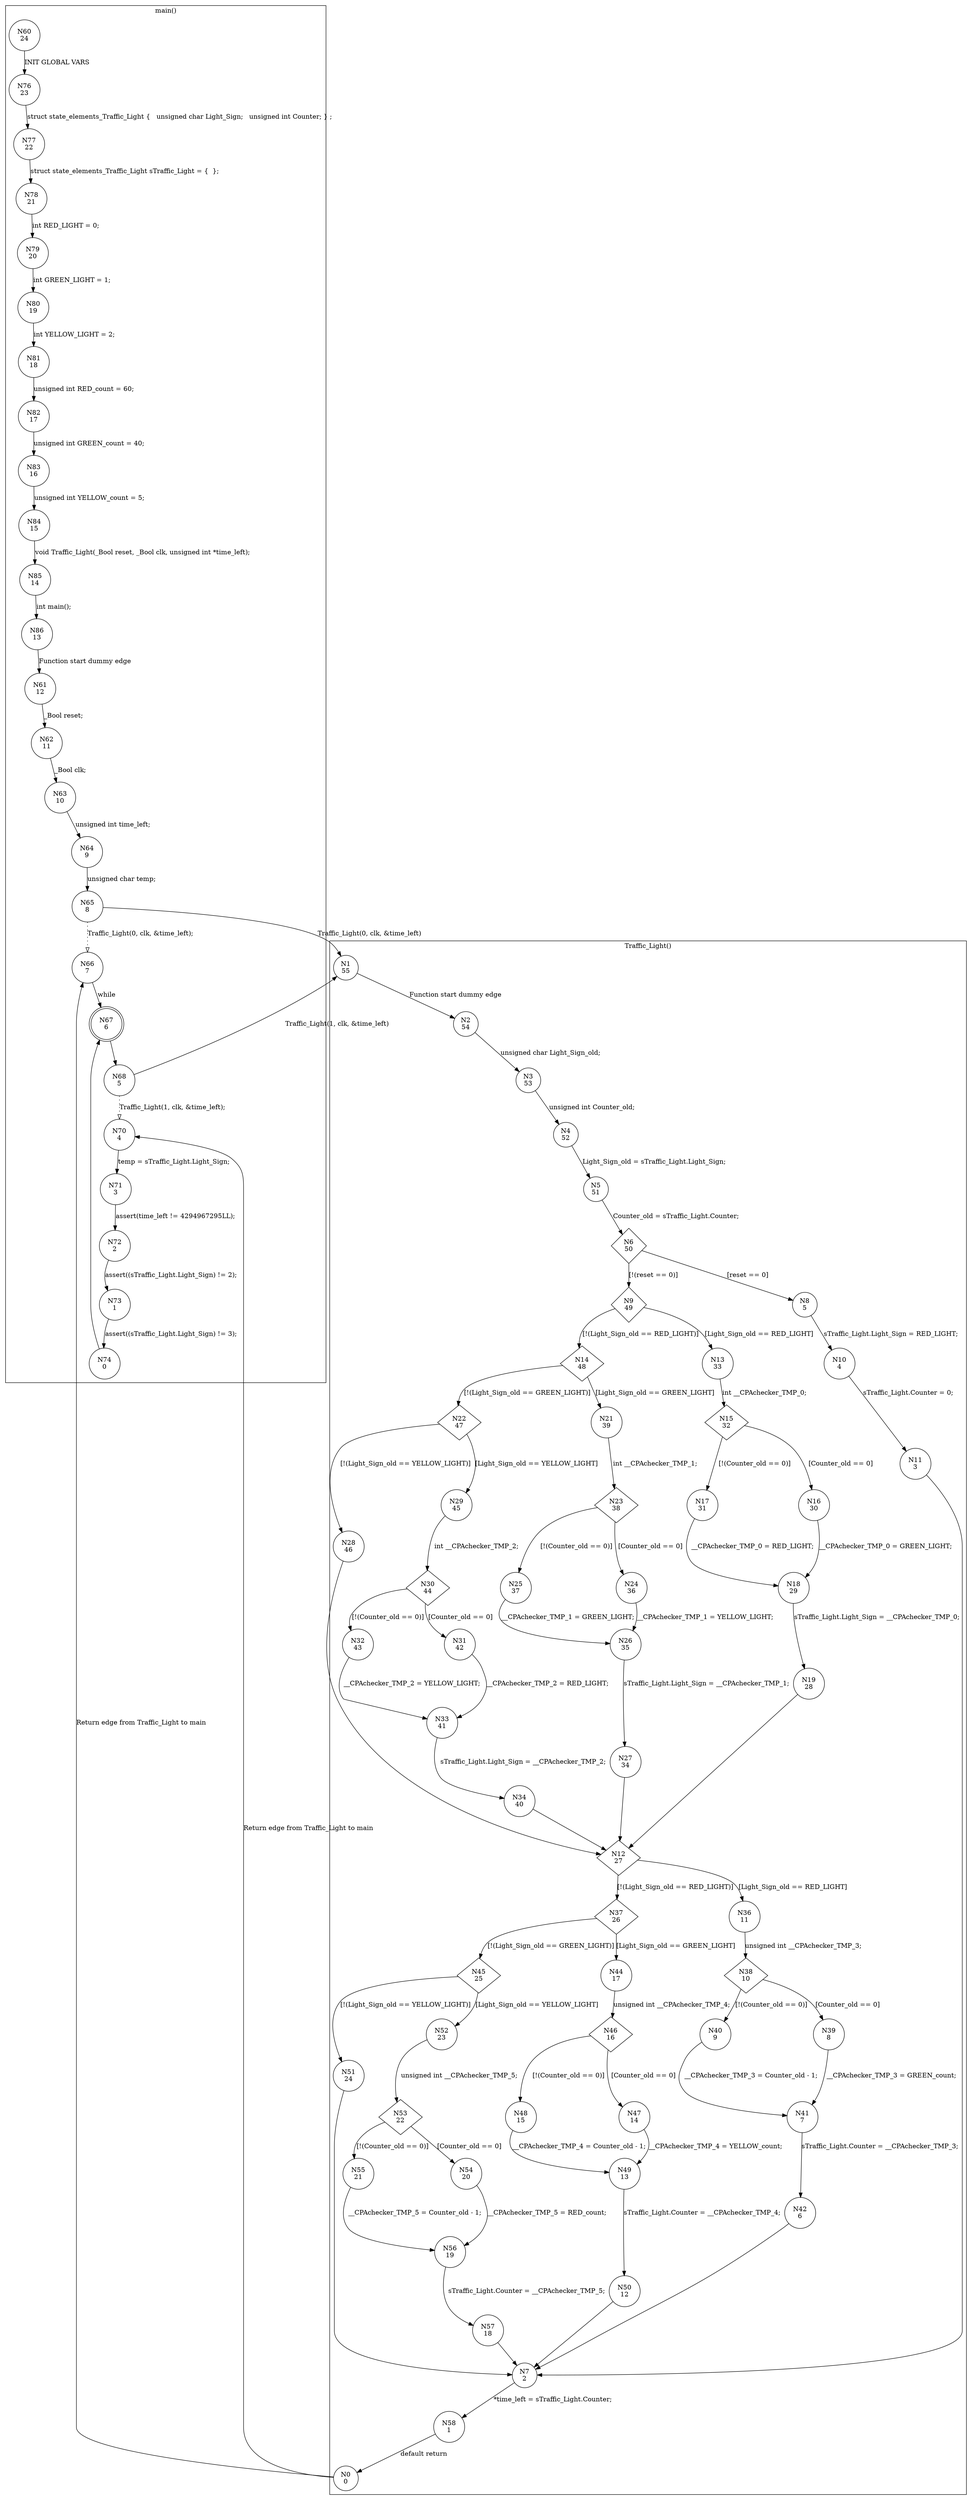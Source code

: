 digraph CFA {
60 [shape="circle" label="N60\n24"]
76 [shape="circle" label="N76\n23"]
77 [shape="circle" label="N77\n22"]
78 [shape="circle" label="N78\n21"]
79 [shape="circle" label="N79\n20"]
80 [shape="circle" label="N80\n19"]
81 [shape="circle" label="N81\n18"]
82 [shape="circle" label="N82\n17"]
83 [shape="circle" label="N83\n16"]
84 [shape="circle" label="N84\n15"]
85 [shape="circle" label="N85\n14"]
86 [shape="circle" label="N86\n13"]
61 [shape="circle" label="N61\n12"]
62 [shape="circle" label="N62\n11"]
63 [shape="circle" label="N63\n10"]
64 [shape="circle" label="N64\n9"]
65 [shape="circle" label="N65\n8"]
1 [shape="circle" label="N1\n55"]
2 [shape="circle" label="N2\n54"]
3 [shape="circle" label="N3\n53"]
4 [shape="circle" label="N4\n52"]
5 [shape="circle" label="N5\n51"]
6 [shape="diamond" label="N6\n50"]
9 [shape="diamond" label="N9\n49"]
14 [shape="diamond" label="N14\n48"]
22 [shape="diamond" label="N22\n47"]
28 [shape="circle" label="N28\n46"]
12 [shape="diamond" label="N12\n27"]
37 [shape="diamond" label="N37\n26"]
45 [shape="diamond" label="N45\n25"]
51 [shape="circle" label="N51\n24"]
7 [shape="circle" label="N7\n2"]
58 [shape="circle" label="N58\n1"]
0 [shape="circle" label="N0\n0"]
70 [shape="circle" label="N70\n4"]
71 [shape="circle" label="N71\n3"]
72 [shape="circle" label="N72\n2"]
73 [shape="circle" label="N73\n1"]
74 [shape="circle" label="N74\n0"]
67 [shape="doublecircle" label="N67\n6"]
68 [shape="circle" label="N68\n5"]
66 [shape="circle" label="N66\n7"]
52 [shape="circle" label="N52\n23"]
53 [shape="diamond" label="N53\n22"]
55 [shape="circle" label="N55\n21"]
56 [shape="circle" label="N56\n19"]
57 [shape="circle" label="N57\n18"]
54 [shape="circle" label="N54\n20"]
44 [shape="circle" label="N44\n17"]
46 [shape="diamond" label="N46\n16"]
48 [shape="circle" label="N48\n15"]
49 [shape="circle" label="N49\n13"]
50 [shape="circle" label="N50\n12"]
47 [shape="circle" label="N47\n14"]
36 [shape="circle" label="N36\n11"]
38 [shape="diamond" label="N38\n10"]
40 [shape="circle" label="N40\n9"]
41 [shape="circle" label="N41\n7"]
42 [shape="circle" label="N42\n6"]
39 [shape="circle" label="N39\n8"]
29 [shape="circle" label="N29\n45"]
30 [shape="diamond" label="N30\n44"]
32 [shape="circle" label="N32\n43"]
33 [shape="circle" label="N33\n41"]
34 [shape="circle" label="N34\n40"]
31 [shape="circle" label="N31\n42"]
21 [shape="circle" label="N21\n39"]
23 [shape="diamond" label="N23\n38"]
25 [shape="circle" label="N25\n37"]
26 [shape="circle" label="N26\n35"]
27 [shape="circle" label="N27\n34"]
24 [shape="circle" label="N24\n36"]
13 [shape="circle" label="N13\n33"]
15 [shape="diamond" label="N15\n32"]
17 [shape="circle" label="N17\n31"]
18 [shape="circle" label="N18\n29"]
19 [shape="circle" label="N19\n28"]
16 [shape="circle" label="N16\n30"]
8 [shape="circle" label="N8\n5"]
10 [shape="circle" label="N10\n4"]
11 [shape="circle" label="N11\n3"]
node [shape="circle"]
subgraph cluster_Traffic_Light {
label="Traffic_Light()"
1 -> 2 [label="Function start dummy edge"]
2 -> 3 [label="unsigned char Light_Sign_old;"]
3 -> 4 [label="unsigned int Counter_old;"]
4 -> 5 [label="Light_Sign_old = sTraffic_Light.Light_Sign;"]
5 -> 6 [label="Counter_old = sTraffic_Light.Counter;"]
6 -> 8 [label="[reset == 0]"]
6 -> 9 [label="[!(reset == 0)]"]
9 -> 13 [label="[Light_Sign_old == RED_LIGHT]"]
9 -> 14 [label="[!(Light_Sign_old == RED_LIGHT)]"]
14 -> 21 [label="[Light_Sign_old == GREEN_LIGHT]"]
14 -> 22 [label="[!(Light_Sign_old == GREEN_LIGHT)]"]
22 -> 29 [label="[Light_Sign_old == YELLOW_LIGHT]"]
22 -> 28 [label="[!(Light_Sign_old == YELLOW_LIGHT)]"]
28 -> 12 [label=""]
12 -> 36 [label="[Light_Sign_old == RED_LIGHT]"]
12 -> 37 [label="[!(Light_Sign_old == RED_LIGHT)]"]
37 -> 44 [label="[Light_Sign_old == GREEN_LIGHT]"]
37 -> 45 [label="[!(Light_Sign_old == GREEN_LIGHT)]"]
45 -> 52 [label="[Light_Sign_old == YELLOW_LIGHT]"]
45 -> 51 [label="[!(Light_Sign_old == YELLOW_LIGHT)]"]
51 -> 7 [label=""]
7 -> 58 [label="*time_left = sTraffic_Light.Counter;"]
58 -> 0 [label="default return"]
52 -> 53 [label="unsigned int __CPAchecker_TMP_5;"]
53 -> 54 [label="[Counter_old == 0]"]
53 -> 55 [label="[!(Counter_old == 0)]"]
55 -> 56 [label="__CPAchecker_TMP_5 = Counter_old - 1;"]
56 -> 57 [label="sTraffic_Light.Counter = __CPAchecker_TMP_5;"]
57 -> 7 [label=""]
54 -> 56 [label="__CPAchecker_TMP_5 = RED_count;"]
44 -> 46 [label="unsigned int __CPAchecker_TMP_4;"]
46 -> 47 [label="[Counter_old == 0]"]
46 -> 48 [label="[!(Counter_old == 0)]"]
48 -> 49 [label="__CPAchecker_TMP_4 = Counter_old - 1;"]
49 -> 50 [label="sTraffic_Light.Counter = __CPAchecker_TMP_4;"]
50 -> 7 [label=""]
47 -> 49 [label="__CPAchecker_TMP_4 = YELLOW_count;"]
36 -> 38 [label="unsigned int __CPAchecker_TMP_3;"]
38 -> 39 [label="[Counter_old == 0]"]
38 -> 40 [label="[!(Counter_old == 0)]"]
40 -> 41 [label="__CPAchecker_TMP_3 = Counter_old - 1;"]
41 -> 42 [label="sTraffic_Light.Counter = __CPAchecker_TMP_3;"]
42 -> 7 [label=""]
39 -> 41 [label="__CPAchecker_TMP_3 = GREEN_count;"]
29 -> 30 [label="int __CPAchecker_TMP_2;"]
30 -> 31 [label="[Counter_old == 0]"]
30 -> 32 [label="[!(Counter_old == 0)]"]
32 -> 33 [label="__CPAchecker_TMP_2 = YELLOW_LIGHT;"]
33 -> 34 [label="sTraffic_Light.Light_Sign = __CPAchecker_TMP_2;"]
34 -> 12 [label=""]
31 -> 33 [label="__CPAchecker_TMP_2 = RED_LIGHT;"]
21 -> 23 [label="int __CPAchecker_TMP_1;"]
23 -> 24 [label="[Counter_old == 0]"]
23 -> 25 [label="[!(Counter_old == 0)]"]
25 -> 26 [label="__CPAchecker_TMP_1 = GREEN_LIGHT;"]
26 -> 27 [label="sTraffic_Light.Light_Sign = __CPAchecker_TMP_1;"]
27 -> 12 [label=""]
24 -> 26 [label="__CPAchecker_TMP_1 = YELLOW_LIGHT;"]
13 -> 15 [label="int __CPAchecker_TMP_0;"]
15 -> 16 [label="[Counter_old == 0]"]
15 -> 17 [label="[!(Counter_old == 0)]"]
17 -> 18 [label="__CPAchecker_TMP_0 = RED_LIGHT;"]
18 -> 19 [label="sTraffic_Light.Light_Sign = __CPAchecker_TMP_0;"]
19 -> 12 [label=""]
16 -> 18 [label="__CPAchecker_TMP_0 = GREEN_LIGHT;"]
8 -> 10 [label="sTraffic_Light.Light_Sign = RED_LIGHT;"]
10 -> 11 [label="sTraffic_Light.Counter = 0;"]
11 -> 7 [label=""]}
subgraph cluster_main {
label="main()"
60 -> 76 [label="INIT GLOBAL VARS"]
76 -> 77 [label="struct state_elements_Traffic_Light {   unsigned char Light_Sign;   unsigned int Counter; } ;"]
77 -> 78 [label="struct state_elements_Traffic_Light sTraffic_Light = {  };"]
78 -> 79 [label="int RED_LIGHT = 0;"]
79 -> 80 [label="int GREEN_LIGHT = 1;"]
80 -> 81 [label="int YELLOW_LIGHT = 2;"]
81 -> 82 [label="unsigned int RED_count = 60;"]
82 -> 83 [label="unsigned int GREEN_count = 40;"]
83 -> 84 [label="unsigned int YELLOW_count = 5;"]
84 -> 85 [label="void Traffic_Light(_Bool reset, _Bool clk, unsigned int *time_left);"]
85 -> 86 [label="int main();"]
86 -> 61 [label="Function start dummy edge"]
61 -> 62 [label="_Bool reset;"]
62 -> 63 [label="_Bool clk;"]
63 -> 64 [label="unsigned int time_left;"]
64 -> 65 [label="unsigned char temp;"]
65 -> 66 [label="Traffic_Light(0, clk, &time_left);" style="dotted" arrowhead="empty"]
70 -> 71 [label="temp = sTraffic_Light.Light_Sign;"]
71 -> 72 [label="assert(time_left != 4294967295LL);"]
72 -> 73 [label="assert((sTraffic_Light.Light_Sign) != 2);"]
73 -> 74 [label="assert((sTraffic_Light.Light_Sign) != 3);"]
74 -> 67 [label=""]
67 -> 68 [label=""]
68 -> 70 [label="Traffic_Light(1, clk, &time_left);" style="dotted" arrowhead="empty"]
66 -> 67 [label="while"]}
65 -> 1 [label="Traffic_Light(0, clk, &time_left)"]
0 -> 66 [label="Return edge from Traffic_Light to main"]
0 -> 70 [label="Return edge from Traffic_Light to main"]
68 -> 1 [label="Traffic_Light(1, clk, &time_left)"]}